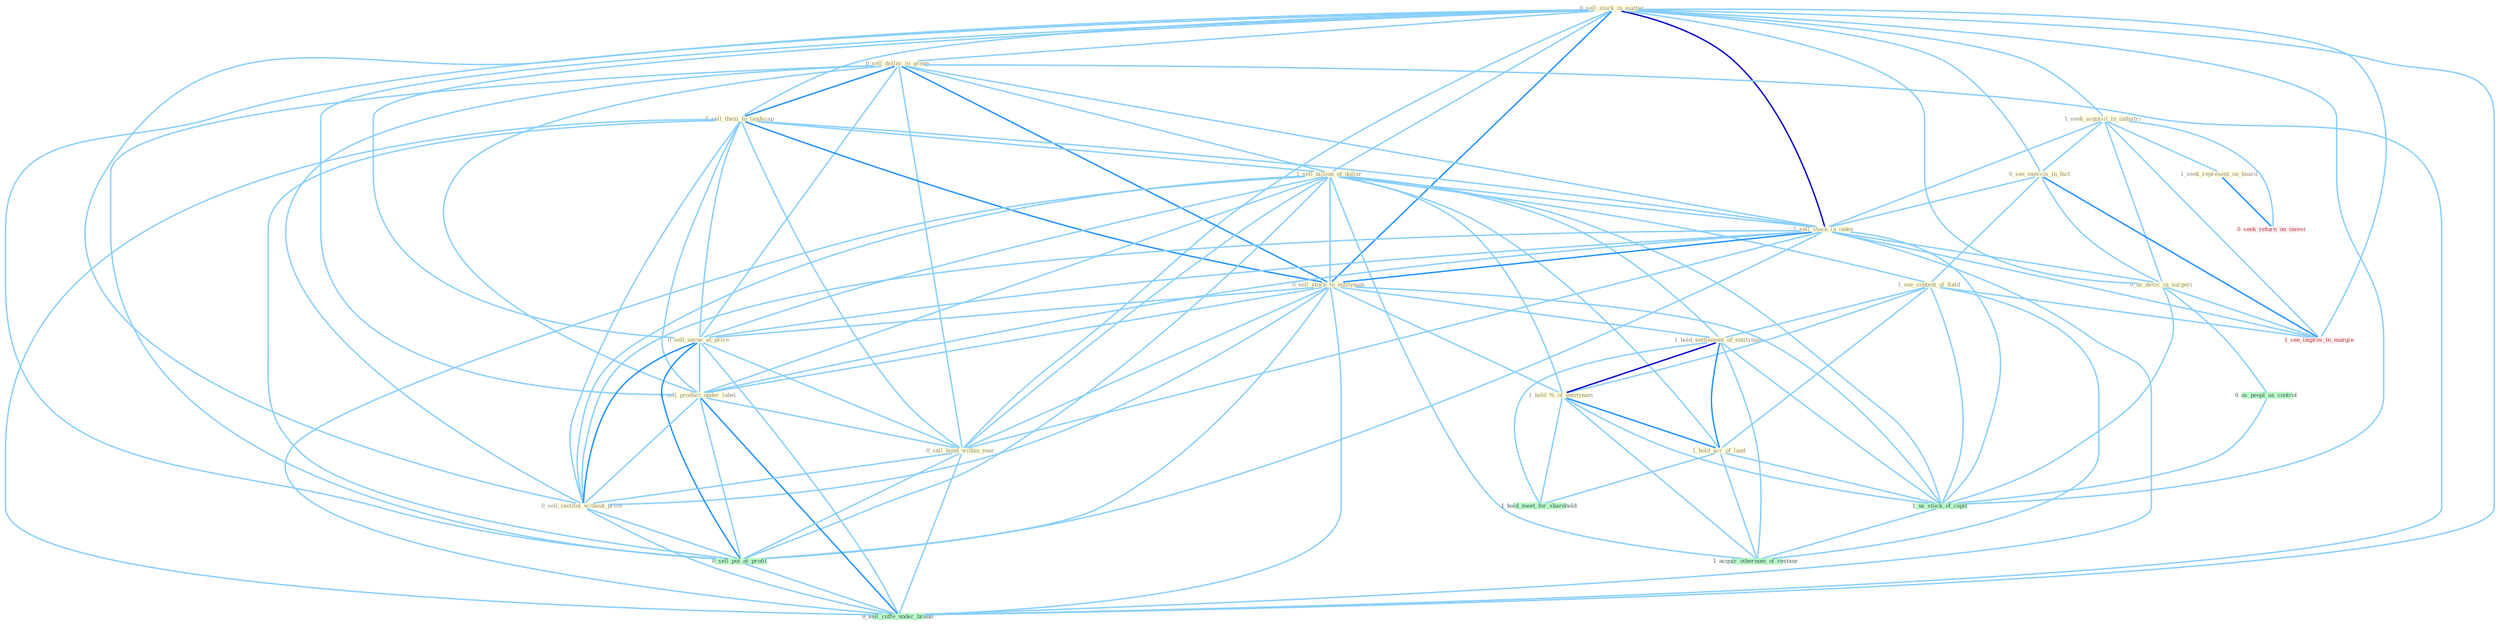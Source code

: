 Graph G{ 
    node
    [shape=polygon,style=filled,width=.5,height=.06,color="#BDFCC9",fixedsize=true,fontsize=4,
    fontcolor="#2f4f4f"];
    {node
    [color="#ffffe0", fontcolor="#8b7d6b"] "0_sell_stock_in_matter " "0_sell_dollar_to_group " "1_seek_acquisit_in_industri " "0_sell_them_to_landscap " "0_see_exercis_in_fact " "1_seek_represent_on_board " "1_sell_billion_of_dollar " "1_sell_stock_in_index " "0_sell_stock_to_entitynam " "0_sell_secur_at_price " "0_sell_product_under_label " "0_sell_bond_within_year " "1_see_content_of_field " "1_hold_settlement_of_entitynam " "1_hold_%_of_entitynam " "1_hold_acr_of_land " "0_us_devic_in_surgeri " "0_sell_institut_without_price "}
{node [color="#fff0f5", fontcolor="#b22222"] "0_seek_return_on_invest " "1_see_improv_in_margin "}
edge [color="#B0E2FF"];

	"0_sell_stock_in_matter " -- "0_sell_dollar_to_group " [w="1", color="#87cefa" ];
	"0_sell_stock_in_matter " -- "1_seek_acquisit_in_industri " [w="1", color="#87cefa" ];
	"0_sell_stock_in_matter " -- "0_sell_them_to_landscap " [w="1", color="#87cefa" ];
	"0_sell_stock_in_matter " -- "0_see_exercis_in_fact " [w="1", color="#87cefa" ];
	"0_sell_stock_in_matter " -- "1_sell_billion_of_dollar " [w="1", color="#87cefa" ];
	"0_sell_stock_in_matter " -- "1_sell_stock_in_index " [w="3", color="#0000cd" , len=0.6];
	"0_sell_stock_in_matter " -- "0_sell_stock_to_entitynam " [w="2", color="#1e90ff" , len=0.8];
	"0_sell_stock_in_matter " -- "0_sell_secur_at_price " [w="1", color="#87cefa" ];
	"0_sell_stock_in_matter " -- "0_sell_product_under_label " [w="1", color="#87cefa" ];
	"0_sell_stock_in_matter " -- "0_sell_bond_within_year " [w="1", color="#87cefa" ];
	"0_sell_stock_in_matter " -- "0_us_devic_in_surgeri " [w="1", color="#87cefa" ];
	"0_sell_stock_in_matter " -- "0_sell_institut_without_price " [w="1", color="#87cefa" ];
	"0_sell_stock_in_matter " -- "0_sell_put_at_profit " [w="1", color="#87cefa" ];
	"0_sell_stock_in_matter " -- "1_us_stock_of_capit " [w="1", color="#87cefa" ];
	"0_sell_stock_in_matter " -- "1_see_improv_in_margin " [w="1", color="#87cefa" ];
	"0_sell_stock_in_matter " -- "0_sell_coffe_under_brand " [w="1", color="#87cefa" ];
	"0_sell_dollar_to_group " -- "0_sell_them_to_landscap " [w="2", color="#1e90ff" , len=0.8];
	"0_sell_dollar_to_group " -- "1_sell_billion_of_dollar " [w="1", color="#87cefa" ];
	"0_sell_dollar_to_group " -- "1_sell_stock_in_index " [w="1", color="#87cefa" ];
	"0_sell_dollar_to_group " -- "0_sell_stock_to_entitynam " [w="2", color="#1e90ff" , len=0.8];
	"0_sell_dollar_to_group " -- "0_sell_secur_at_price " [w="1", color="#87cefa" ];
	"0_sell_dollar_to_group " -- "0_sell_product_under_label " [w="1", color="#87cefa" ];
	"0_sell_dollar_to_group " -- "0_sell_bond_within_year " [w="1", color="#87cefa" ];
	"0_sell_dollar_to_group " -- "0_sell_institut_without_price " [w="1", color="#87cefa" ];
	"0_sell_dollar_to_group " -- "0_sell_put_at_profit " [w="1", color="#87cefa" ];
	"0_sell_dollar_to_group " -- "0_sell_coffe_under_brand " [w="1", color="#87cefa" ];
	"1_seek_acquisit_in_industri " -- "0_see_exercis_in_fact " [w="1", color="#87cefa" ];
	"1_seek_acquisit_in_industri " -- "1_seek_represent_on_board " [w="1", color="#87cefa" ];
	"1_seek_acquisit_in_industri " -- "1_sell_stock_in_index " [w="1", color="#87cefa" ];
	"1_seek_acquisit_in_industri " -- "0_us_devic_in_surgeri " [w="1", color="#87cefa" ];
	"1_seek_acquisit_in_industri " -- "0_seek_return_on_invest " [w="1", color="#87cefa" ];
	"1_seek_acquisit_in_industri " -- "1_see_improv_in_margin " [w="1", color="#87cefa" ];
	"0_sell_them_to_landscap " -- "1_sell_billion_of_dollar " [w="1", color="#87cefa" ];
	"0_sell_them_to_landscap " -- "1_sell_stock_in_index " [w="1", color="#87cefa" ];
	"0_sell_them_to_landscap " -- "0_sell_stock_to_entitynam " [w="2", color="#1e90ff" , len=0.8];
	"0_sell_them_to_landscap " -- "0_sell_secur_at_price " [w="1", color="#87cefa" ];
	"0_sell_them_to_landscap " -- "0_sell_product_under_label " [w="1", color="#87cefa" ];
	"0_sell_them_to_landscap " -- "0_sell_bond_within_year " [w="1", color="#87cefa" ];
	"0_sell_them_to_landscap " -- "0_sell_institut_without_price " [w="1", color="#87cefa" ];
	"0_sell_them_to_landscap " -- "0_sell_put_at_profit " [w="1", color="#87cefa" ];
	"0_sell_them_to_landscap " -- "0_sell_coffe_under_brand " [w="1", color="#87cefa" ];
	"0_see_exercis_in_fact " -- "1_sell_stock_in_index " [w="1", color="#87cefa" ];
	"0_see_exercis_in_fact " -- "1_see_content_of_field " [w="1", color="#87cefa" ];
	"0_see_exercis_in_fact " -- "0_us_devic_in_surgeri " [w="1", color="#87cefa" ];
	"0_see_exercis_in_fact " -- "1_see_improv_in_margin " [w="2", color="#1e90ff" , len=0.8];
	"1_seek_represent_on_board " -- "0_seek_return_on_invest " [w="2", color="#1e90ff" , len=0.8];
	"1_sell_billion_of_dollar " -- "1_sell_stock_in_index " [w="1", color="#87cefa" ];
	"1_sell_billion_of_dollar " -- "0_sell_stock_to_entitynam " [w="1", color="#87cefa" ];
	"1_sell_billion_of_dollar " -- "0_sell_secur_at_price " [w="1", color="#87cefa" ];
	"1_sell_billion_of_dollar " -- "0_sell_product_under_label " [w="1", color="#87cefa" ];
	"1_sell_billion_of_dollar " -- "0_sell_bond_within_year " [w="1", color="#87cefa" ];
	"1_sell_billion_of_dollar " -- "1_see_content_of_field " [w="1", color="#87cefa" ];
	"1_sell_billion_of_dollar " -- "1_hold_settlement_of_entitynam " [w="1", color="#87cefa" ];
	"1_sell_billion_of_dollar " -- "1_hold_%_of_entitynam " [w="1", color="#87cefa" ];
	"1_sell_billion_of_dollar " -- "1_hold_acr_of_land " [w="1", color="#87cefa" ];
	"1_sell_billion_of_dollar " -- "0_sell_institut_without_price " [w="1", color="#87cefa" ];
	"1_sell_billion_of_dollar " -- "0_sell_put_at_profit " [w="1", color="#87cefa" ];
	"1_sell_billion_of_dollar " -- "1_us_stock_of_capit " [w="1", color="#87cefa" ];
	"1_sell_billion_of_dollar " -- "0_sell_coffe_under_brand " [w="1", color="#87cefa" ];
	"1_sell_billion_of_dollar " -- "1_acquir_othernum_of_restaur " [w="1", color="#87cefa" ];
	"1_sell_stock_in_index " -- "0_sell_stock_to_entitynam " [w="2", color="#1e90ff" , len=0.8];
	"1_sell_stock_in_index " -- "0_sell_secur_at_price " [w="1", color="#87cefa" ];
	"1_sell_stock_in_index " -- "0_sell_product_under_label " [w="1", color="#87cefa" ];
	"1_sell_stock_in_index " -- "0_sell_bond_within_year " [w="1", color="#87cefa" ];
	"1_sell_stock_in_index " -- "0_us_devic_in_surgeri " [w="1", color="#87cefa" ];
	"1_sell_stock_in_index " -- "0_sell_institut_without_price " [w="1", color="#87cefa" ];
	"1_sell_stock_in_index " -- "0_sell_put_at_profit " [w="1", color="#87cefa" ];
	"1_sell_stock_in_index " -- "1_us_stock_of_capit " [w="1", color="#87cefa" ];
	"1_sell_stock_in_index " -- "1_see_improv_in_margin " [w="1", color="#87cefa" ];
	"1_sell_stock_in_index " -- "0_sell_coffe_under_brand " [w="1", color="#87cefa" ];
	"0_sell_stock_to_entitynam " -- "0_sell_secur_at_price " [w="1", color="#87cefa" ];
	"0_sell_stock_to_entitynam " -- "0_sell_product_under_label " [w="1", color="#87cefa" ];
	"0_sell_stock_to_entitynam " -- "0_sell_bond_within_year " [w="1", color="#87cefa" ];
	"0_sell_stock_to_entitynam " -- "1_hold_settlement_of_entitynam " [w="1", color="#87cefa" ];
	"0_sell_stock_to_entitynam " -- "1_hold_%_of_entitynam " [w="1", color="#87cefa" ];
	"0_sell_stock_to_entitynam " -- "0_sell_institut_without_price " [w="1", color="#87cefa" ];
	"0_sell_stock_to_entitynam " -- "0_sell_put_at_profit " [w="1", color="#87cefa" ];
	"0_sell_stock_to_entitynam " -- "1_us_stock_of_capit " [w="1", color="#87cefa" ];
	"0_sell_stock_to_entitynam " -- "0_sell_coffe_under_brand " [w="1", color="#87cefa" ];
	"0_sell_secur_at_price " -- "0_sell_product_under_label " [w="1", color="#87cefa" ];
	"0_sell_secur_at_price " -- "0_sell_bond_within_year " [w="1", color="#87cefa" ];
	"0_sell_secur_at_price " -- "0_sell_institut_without_price " [w="2", color="#1e90ff" , len=0.8];
	"0_sell_secur_at_price " -- "0_sell_put_at_profit " [w="2", color="#1e90ff" , len=0.8];
	"0_sell_secur_at_price " -- "0_sell_coffe_under_brand " [w="1", color="#87cefa" ];
	"0_sell_product_under_label " -- "0_sell_bond_within_year " [w="1", color="#87cefa" ];
	"0_sell_product_under_label " -- "0_sell_institut_without_price " [w="1", color="#87cefa" ];
	"0_sell_product_under_label " -- "0_sell_put_at_profit " [w="1", color="#87cefa" ];
	"0_sell_product_under_label " -- "0_sell_coffe_under_brand " [w="2", color="#1e90ff" , len=0.8];
	"0_sell_bond_within_year " -- "0_sell_institut_without_price " [w="1", color="#87cefa" ];
	"0_sell_bond_within_year " -- "0_sell_put_at_profit " [w="1", color="#87cefa" ];
	"0_sell_bond_within_year " -- "0_sell_coffe_under_brand " [w="1", color="#87cefa" ];
	"1_see_content_of_field " -- "1_hold_settlement_of_entitynam " [w="1", color="#87cefa" ];
	"1_see_content_of_field " -- "1_hold_%_of_entitynam " [w="1", color="#87cefa" ];
	"1_see_content_of_field " -- "1_hold_acr_of_land " [w="1", color="#87cefa" ];
	"1_see_content_of_field " -- "1_us_stock_of_capit " [w="1", color="#87cefa" ];
	"1_see_content_of_field " -- "1_see_improv_in_margin " [w="1", color="#87cefa" ];
	"1_see_content_of_field " -- "1_acquir_othernum_of_restaur " [w="1", color="#87cefa" ];
	"1_hold_settlement_of_entitynam " -- "1_hold_%_of_entitynam " [w="3", color="#0000cd" , len=0.6];
	"1_hold_settlement_of_entitynam " -- "1_hold_acr_of_land " [w="2", color="#1e90ff" , len=0.8];
	"1_hold_settlement_of_entitynam " -- "1_us_stock_of_capit " [w="1", color="#87cefa" ];
	"1_hold_settlement_of_entitynam " -- "1_hold_meet_for_sharehold " [w="1", color="#87cefa" ];
	"1_hold_settlement_of_entitynam " -- "1_acquir_othernum_of_restaur " [w="1", color="#87cefa" ];
	"1_hold_%_of_entitynam " -- "1_hold_acr_of_land " [w="2", color="#1e90ff" , len=0.8];
	"1_hold_%_of_entitynam " -- "1_us_stock_of_capit " [w="1", color="#87cefa" ];
	"1_hold_%_of_entitynam " -- "1_hold_meet_for_sharehold " [w="1", color="#87cefa" ];
	"1_hold_%_of_entitynam " -- "1_acquir_othernum_of_restaur " [w="1", color="#87cefa" ];
	"1_hold_acr_of_land " -- "1_us_stock_of_capit " [w="1", color="#87cefa" ];
	"1_hold_acr_of_land " -- "1_hold_meet_for_sharehold " [w="1", color="#87cefa" ];
	"1_hold_acr_of_land " -- "1_acquir_othernum_of_restaur " [w="1", color="#87cefa" ];
	"0_us_devic_in_surgeri " -- "0_us_peopl_as_control " [w="1", color="#87cefa" ];
	"0_us_devic_in_surgeri " -- "1_us_stock_of_capit " [w="1", color="#87cefa" ];
	"0_us_devic_in_surgeri " -- "1_see_improv_in_margin " [w="1", color="#87cefa" ];
	"0_sell_institut_without_price " -- "0_sell_put_at_profit " [w="1", color="#87cefa" ];
	"0_sell_institut_without_price " -- "0_sell_coffe_under_brand " [w="1", color="#87cefa" ];
	"0_us_peopl_as_control " -- "1_us_stock_of_capit " [w="1", color="#87cefa" ];
	"0_sell_put_at_profit " -- "0_sell_coffe_under_brand " [w="1", color="#87cefa" ];
	"1_us_stock_of_capit " -- "1_acquir_othernum_of_restaur " [w="1", color="#87cefa" ];
}